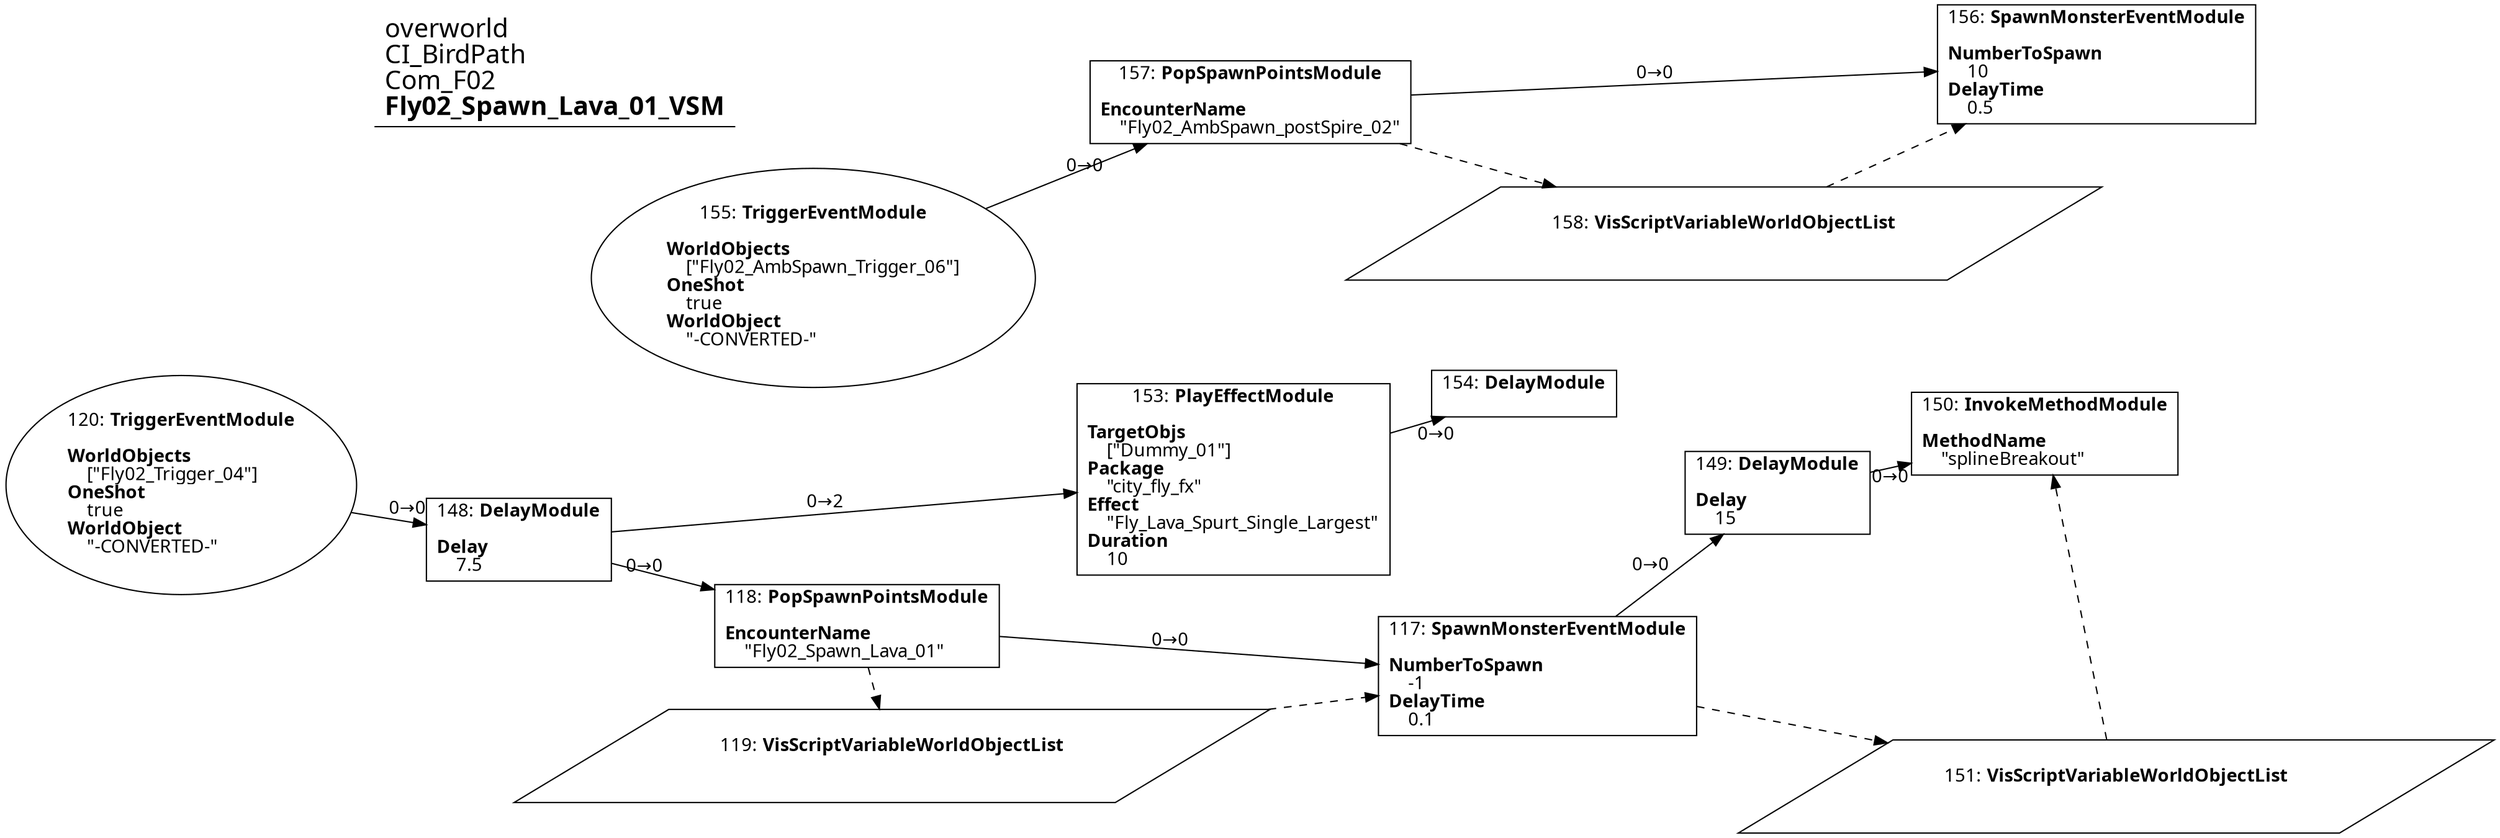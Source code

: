 digraph {
    layout = fdp;
    overlap = prism;
    sep = "+16";
    splines = spline;

    node [ shape = box ];

    graph [ fontname = "Segoe UI" ];
    node [ fontname = "Segoe UI" ];
    edge [ fontname = "Segoe UI" ];

    117 [ label = <117: <b>SpawnMonsterEventModule</b><br/><br/><b>NumberToSpawn</b><br align="left"/>    -1<br align="left"/><b>DelayTime</b><br align="left"/>    0.1<br align="left"/>> ];
    117 [ pos = "0.47900003,-2.5660002!" ];
    117 -> 149 [ label = "0→0" ];
    119 -> 117 [ style = dashed ];
    117 -> 151 [ style = dashed ];

    118 [ label = <118: <b>PopSpawnPointsModule</b><br/><br/><b>EncounterName</b><br align="left"/>    &quot;Fly02_Spawn_Lava_01&quot;<br align="left"/>> ];
    118 [ pos = "0.022000002,-2.5660002!" ];
    118 -> 117 [ label = "0→0" ];
    118 -> 119 [ style = dashed ];

    119 [ label = <119: <b>VisScriptVariableWorldObjectList</b><br/><br/>> ];
    119 [ shape = parallelogram ]
    119 [ pos = "0.27600002,-2.686!" ];

    120 [ label = <120: <b>TriggerEventModule</b><br/><br/><b>WorldObjects</b><br align="left"/>    [&quot;Fly02_Trigger_04&quot;]<br align="left"/><b>OneShot</b><br align="left"/>    true<br align="left"/><b>WorldObject</b><br align="left"/>    &quot;-CONVERTED-&quot;<br align="left"/>> ];
    120 [ shape = oval ]
    120 [ pos = "-0.469,-2.565!" ];
    120 -> 148 [ label = "0→0" ];

    148 [ label = <148: <b>DelayModule</b><br/><br/><b>Delay</b><br align="left"/>    7.5<br align="left"/>> ];
    148 [ pos = "-0.16700001,-2.5660002!" ];
    148 -> 153 [ label = "0→2" ];
    148 -> 118 [ label = "0→0" ];

    149 [ label = <149: <b>DelayModule</b><br/><br/><b>Delay</b><br align="left"/>    15<br align="left"/>> ];
    149 [ pos = "0.79200006,-2.5670002!" ];
    149 -> 150 [ label = "0→0" ];

    150 [ label = <150: <b>InvokeMethodModule</b><br/><br/><b>MethodName</b><br align="left"/>    &quot;splineBreakout&quot;<br align="left"/>> ];
    150 [ pos = "0.97200006,-2.5660002!" ];
    151 -> 150 [ style = dashed ];

    151 [ label = <151: <b>VisScriptVariableWorldObjectList</b><br/><br/>> ];
    151 [ shape = parallelogram ]
    151 [ pos = "0.786,-2.779!" ];

    153 [ label = <153: <b>PlayEffectModule</b><br/><br/><b>TargetObjs</b><br align="left"/>    [&quot;Dummy_01&quot;]<br align="left"/><b>Package</b><br align="left"/>    &quot;city_fly_fx&quot;<br align="left"/><b>Effect</b><br align="left"/>    &quot;Fly_Lava_Spurt_Single_Largest&quot;<br align="left"/><b>Duration</b><br align="left"/>    10<br align="left"/>> ];
    153 [ pos = "0.022000002,-2.411!" ];
    153 -> 154 [ label = "0→0" ];

    154 [ label = <154: <b>DelayModule</b><br/><br/>> ];
    154 [ pos = "0.19900002,-2.411!" ];

    155 [ label = <155: <b>TriggerEventModule</b><br/><br/><b>WorldObjects</b><br align="left"/>    [&quot;Fly02_AmbSpawn_Trigger_06&quot;]<br align="left"/><b>OneShot</b><br align="left"/>    true<br align="left"/><b>WorldObject</b><br align="left"/>    &quot;-CONVERTED-&quot;<br align="left"/>> ];
    155 [ shape = oval ]
    155 [ pos = "-0.483,-2.043!" ];
    155 -> 157 [ label = "0→0" ];

    156 [ label = <156: <b>SpawnMonsterEventModule</b><br/><br/><b>NumberToSpawn</b><br align="left"/>    10<br align="left"/><b>DelayTime</b><br align="left"/>    0.5<br align="left"/>> ];
    156 [ pos = "0.29700002,-2.043!" ];
    158 -> 156 [ style = dashed ];

    157 [ label = <157: <b>PopSpawnPointsModule</b><br/><br/><b>EncounterName</b><br align="left"/>    &quot;Fly02_AmbSpawn_postSpire_02&quot;<br align="left"/>> ];
    157 [ pos = "-0.16000001,-2.043!" ];
    157 -> 156 [ label = "0→0" ];
    157 -> 158 [ style = dashed ];

    158 [ label = <158: <b>VisScriptVariableWorldObjectList</b><br/><br/>> ];
    158 [ shape = parallelogram ]
    158 [ pos = "0.094000004,-2.163!" ];

    title [ pos = "-0.48400003,-2.042!" ];
    title [ shape = underline ];
    title [ label = <<font point-size="20">overworld<br align="left"/>CI_BirdPath<br align="left"/>Com_F02<br align="left"/><b>Fly02_Spawn_Lava_01_VSM</b><br align="left"/></font>> ];
}
